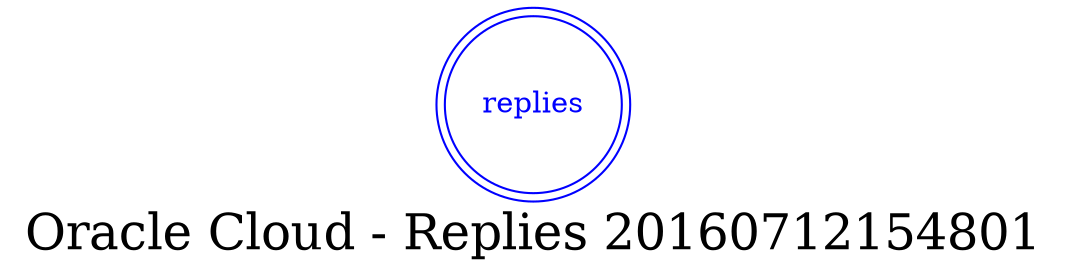 digraph LexiconGraph {
graph[label="Oracle Cloud - Replies 20160712154801", fontsize=24]
splines=true
"replies" [color=blue, fontcolor=blue, shape=doublecircle]
}
